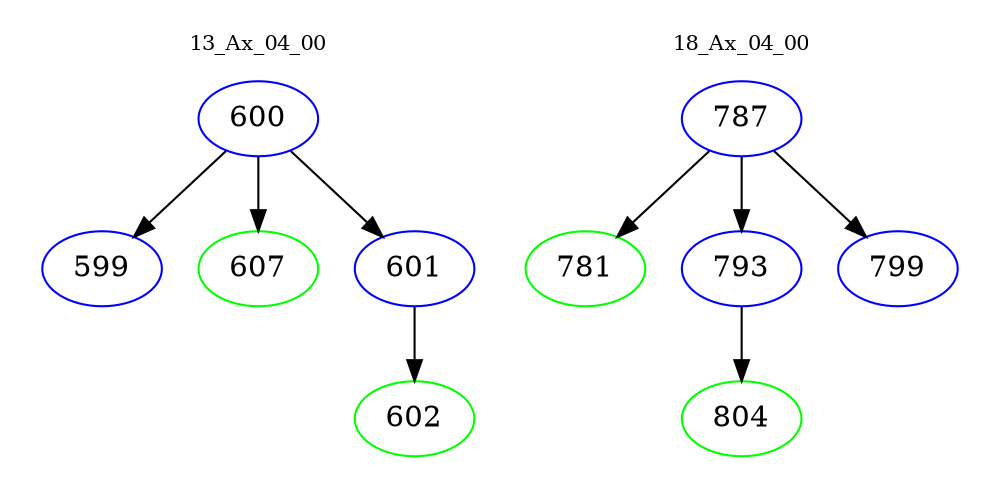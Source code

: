 digraph{
subgraph cluster_0 {
color = white
label = "13_Ax_04_00";
fontsize=10;
T0_600 [label="600", color="blue"]
T0_600 -> T0_599 [color="black"]
T0_599 [label="599", color="blue"]
T0_600 -> T0_607 [color="black"]
T0_607 [label="607", color="green"]
T0_600 -> T0_601 [color="black"]
T0_601 [label="601", color="blue"]
T0_601 -> T0_602 [color="black"]
T0_602 [label="602", color="green"]
}
subgraph cluster_1 {
color = white
label = "18_Ax_04_00";
fontsize=10;
T1_787 [label="787", color="blue"]
T1_787 -> T1_781 [color="black"]
T1_781 [label="781", color="green"]
T1_787 -> T1_793 [color="black"]
T1_793 [label="793", color="blue"]
T1_793 -> T1_804 [color="black"]
T1_804 [label="804", color="green"]
T1_787 -> T1_799 [color="black"]
T1_799 [label="799", color="blue"]
}
}
